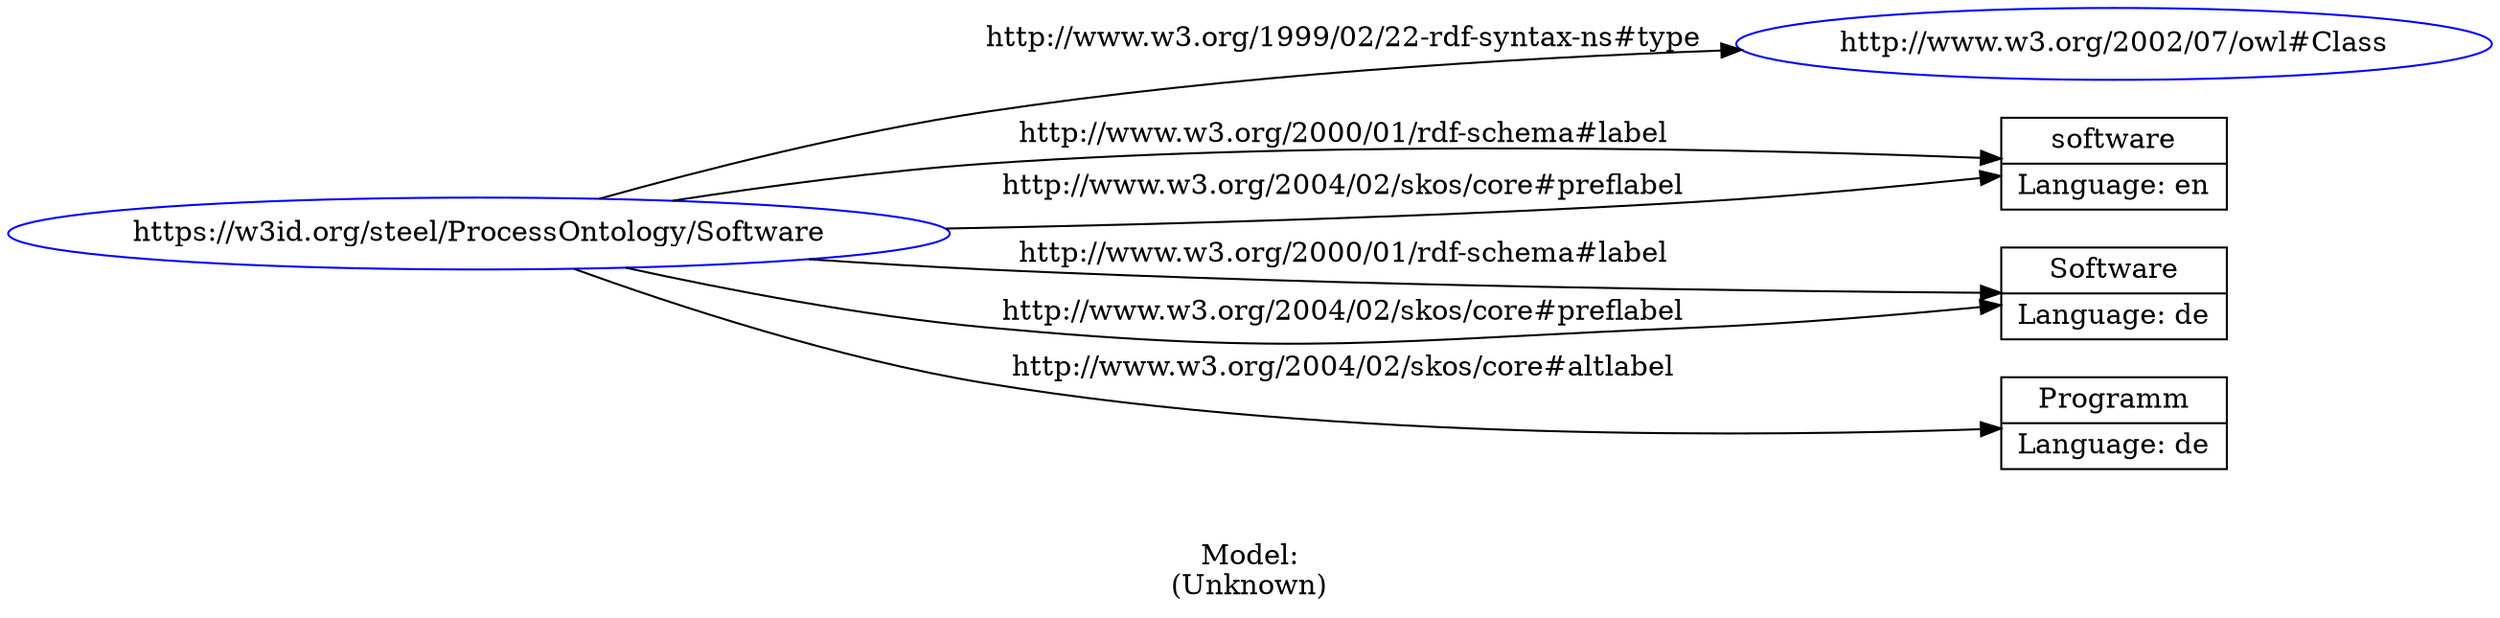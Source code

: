 digraph {
	rankdir = LR;
	charset="utf-8";

	"Rhttps://w3id.org/steel/ProcessOntology/Software" -> "Rhttp://www.w3.org/2002/07/owl#Class" [ label="http://www.w3.org/1999/02/22-rdf-syntax-ns#type" ];
	"Rhttps://w3id.org/steel/ProcessOntology/Software" -> "Lsoftware|Language: en" [ label="http://www.w3.org/2000/01/rdf-schema#label" ];
	"Rhttps://w3id.org/steel/ProcessOntology/Software" -> "LSoftware|Language: de" [ label="http://www.w3.org/2000/01/rdf-schema#label" ];
	"Rhttps://w3id.org/steel/ProcessOntology/Software" -> "LProgramm|Language: de" [ label="http://www.w3.org/2004/02/skos/core#altlabel" ];
	"Rhttps://w3id.org/steel/ProcessOntology/Software" -> "Lsoftware|Language: en" [ label="http://www.w3.org/2004/02/skos/core#preflabel" ];
	"Rhttps://w3id.org/steel/ProcessOntology/Software" -> "LSoftware|Language: de" [ label="http://www.w3.org/2004/02/skos/core#preflabel" ];

	// Resources
	"Rhttps://w3id.org/steel/ProcessOntology/Software" [ label="https://w3id.org/steel/ProcessOntology/Software", shape = ellipse, color = blue ];
	"Rhttp://www.w3.org/2002/07/owl#Class" [ label="http://www.w3.org/2002/07/owl#Class", shape = ellipse, color = blue ];

	// Anonymous nodes

	// Literals
	"Lsoftware|Language: en" [ label="software|Language: en", shape = record ];
	"LSoftware|Language: de" [ label="Software|Language: de", shape = record ];
	"LProgramm|Language: de" [ label="Programm|Language: de", shape = record ];

	label="\n\nModel:\n(Unknown)";
}
